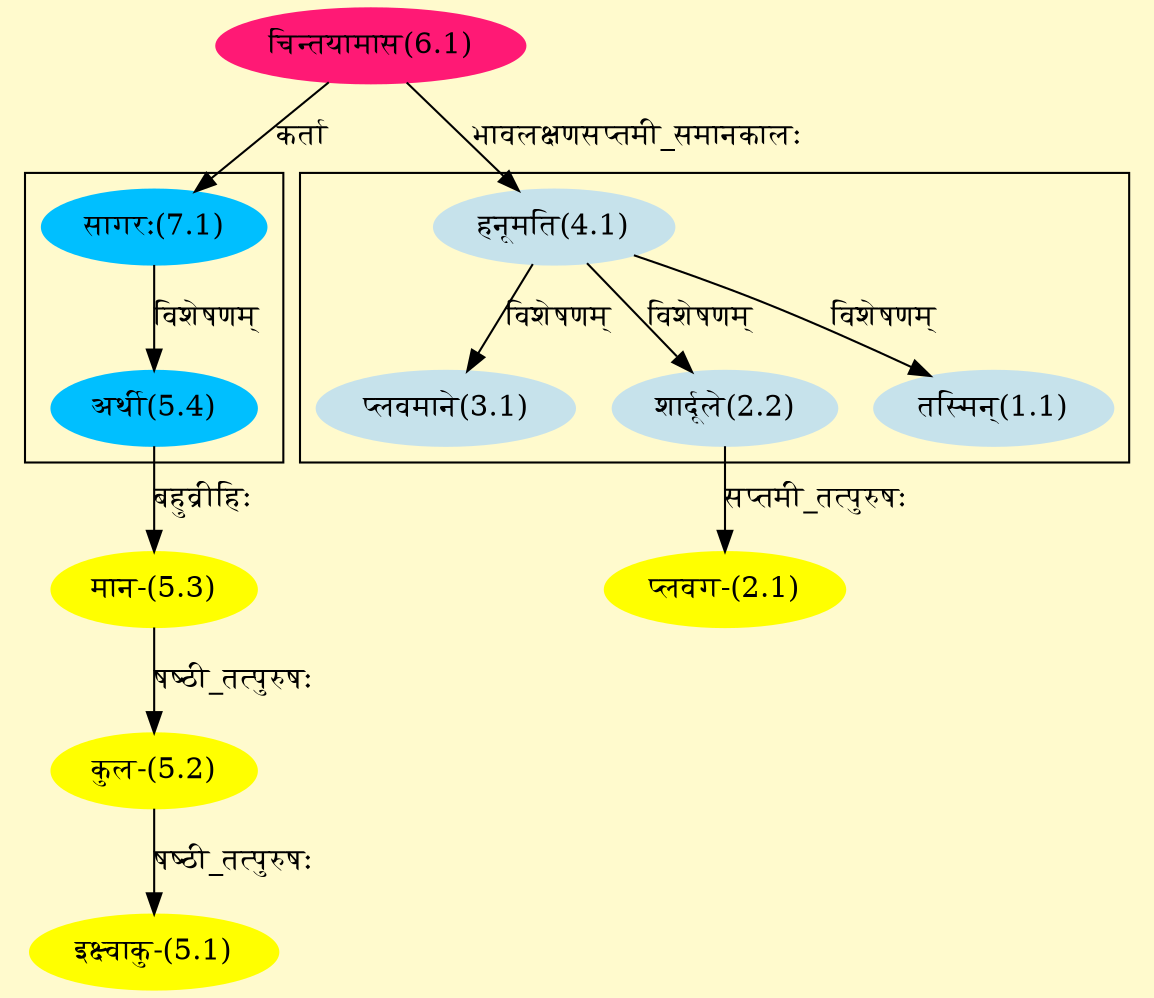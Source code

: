 digraph G{
rankdir=BT;
 compound=true;
 bgcolor="lemonchiffon1";

subgraph cluster_1{
Node1_1 [style=filled, color="#C6E2EB" label = "तस्मिन्(1.1)"]
Node4_1 [style=filled, color="#C6E2EB" label = "हनूमति(4.1)"]
Node2_2 [style=filled, color="#C6E2EB" label = "शार्दूले(2.2)"]
Node3_1 [style=filled, color="#C6E2EB" label = "प्लवमाने(3.1)"]

}

subgraph cluster_2{
Node5_4 [style=filled, color="#00BFFF" label = "अर्थी(5.4)"]
Node7_1 [style=filled, color="#00BFFF" label = "सागरः(7.1)"]

}
Node2_1 [style=filled, color="#FFFF00" label = "प्लवग-(2.1)"]
Node2_2 [style=filled, color="#C6E2EB" label = "शार्दूले(2.2)"]
Node4_1 [style=filled, color="#C6E2EB" label = "हनूमति(4.1)"]
Node6_1 [style=filled, color="#FF1975" label = "चिन्तयामास(6.1)"]
Node5_1 [style=filled, color="#FFFF00" label = "इक्ष्वाकु-(5.1)"]
Node5_2 [style=filled, color="#FFFF00" label = "कुल-(5.2)"]
Node5_3 [style=filled, color="#FFFF00" label = "मान-(5.3)"]
Node5_4 [style=filled, color="#00BFFF" label = "अर्थी(5.4)"]
Node [style=filled, color="" label = "()"]
Node7_1 [style=filled, color="#00BFFF" label = "सागरः(7.1)"]
/* Start of Relations section */

Node1_1 -> Node4_1 [  label="विशेषणम्"  dir="back" ]
Node2_1 -> Node2_2 [  label="सप्तमी_तत्पुरुषः"  dir="back" ]
Node2_2 -> Node4_1 [  label="विशेषणम्"  dir="back" ]
Node3_1 -> Node4_1 [  label="विशेषणम्"  dir="back" ]
Node4_1 -> Node6_1 [  label="भावलक्षणसप्तमी_समानकालः"  dir="back" ]
Node5_1 -> Node5_2 [  label="षष्ठी_तत्पुरुषः"  dir="back" ]
Node5_2 -> Node5_3 [  label="षष्ठी_तत्पुरुषः"  dir="back" ]
Node5_3 -> Node5_4 [  label="बहुव्रीहिः"  dir="back" ]
Node5_4 -> Node7_1 [  label="विशेषणम्"  dir="back" ]
Node7_1 -> Node6_1 [  label="कर्ता"  dir="back" ]
}
